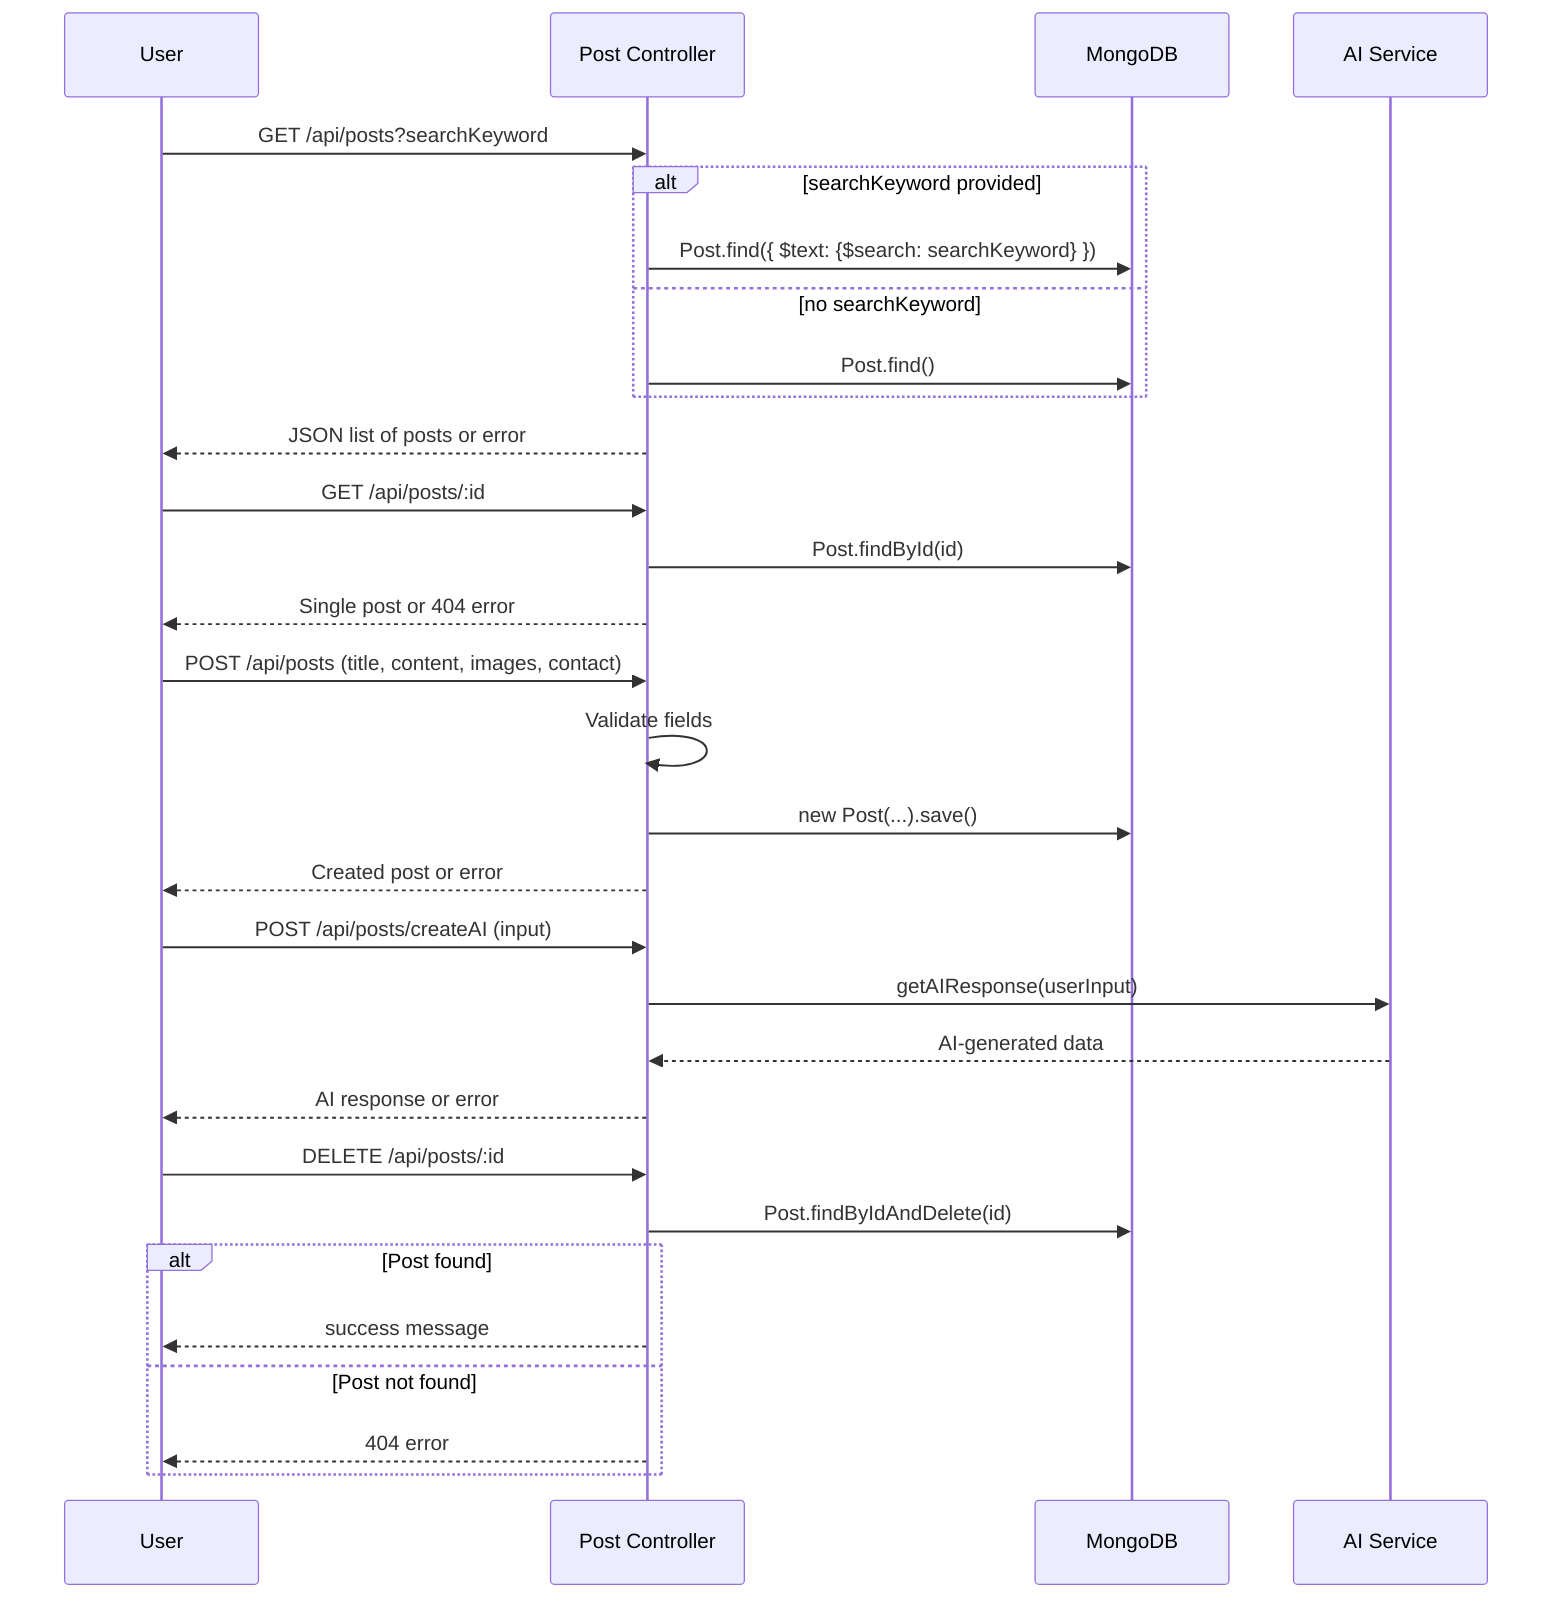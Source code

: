 sequenceDiagram
    participant User
    participant postController as Post Controller
    participant DB as MongoDB
    participant aiService as AI Service

    %% === GET /api/posts ===
    User->>postController: GET /api/posts?searchKeyword
    alt searchKeyword provided
        postController->>DB: Post.find({ $text: {$search: searchKeyword} })
    else no searchKeyword
        postController->>DB: Post.find()
    end
    postController-->>User: JSON list of posts or error

    %% === GET /api/posts/:id ===
    User->>postController: GET /api/posts/:id
    postController->>DB: Post.findById(id)
    postController-->>User: Single post or 404 error

    %% === POST /api/posts ===
    User->>postController: POST /api/posts (title, content, images, contact)
    postController->>postController: Validate fields
    postController->>DB: new Post(...).save()
    postController-->>User: Created post or error

    %% === POST /api/posts/createAI ===
    User->>postController: POST /api/posts/createAI (input)
    postController->>aiService: getAIResponse(userInput)
    aiService-->>postController: AI-generated data
    postController-->>User: AI response or error
    
    %% === DELETE /api/posts/:id ===
    User->>postController: DELETE /api/posts/:id
    postController->>DB: Post.findByIdAndDelete(id)
    alt Post found
        postController-->>User: success message
    else Post not found
        postController-->>User: 404 error
    end